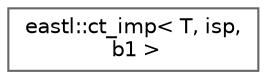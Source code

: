 digraph "类继承关系图"
{
 // LATEX_PDF_SIZE
  bgcolor="transparent";
  edge [fontname=Helvetica,fontsize=10,labelfontname=Helvetica,labelfontsize=10];
  node [fontname=Helvetica,fontsize=10,shape=box,height=0.2,width=0.4];
  rankdir="LR";
  Node0 [id="Node000000",label="eastl::ct_imp\< T, isp,\l b1 \>",height=0.2,width=0.4,color="grey40", fillcolor="white", style="filled",URL="$structeastl_1_1ct__imp.html",tooltip=" "];
}
